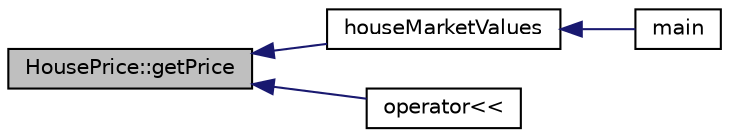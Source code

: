 digraph "HousePrice::getPrice"
{
  bgcolor="transparent";
  edge [fontname="Helvetica",fontsize="10",labelfontname="Helvetica",labelfontsize="10"];
  node [fontname="Helvetica",fontsize="10",shape=record];
  rankdir="LR";
  Node17 [label="HousePrice::getPrice",height=0.2,width=0.4,color="black", fillcolor="grey75", style="filled", fontcolor="black"];
  Node17 -> Node18 [dir="back",color="midnightblue",fontsize="10",style="solid"];
  Node18 [label="houseMarketValues",height=0.2,width=0.4,color="black",URL="$_house_func_8h.html#a54a9a75d44717adc1999ad71ec7d96be"];
  Node18 -> Node19 [dir="back",color="midnightblue",fontsize="10",style="solid"];
  Node19 [label="main",height=0.2,width=0.4,color="black",URL="$main_8cpp.html#a0ddf1224851353fc92bfbff6f499fa97"];
  Node17 -> Node20 [dir="back",color="midnightblue",fontsize="10",style="solid"];
  Node20 [label="operator\<\<",height=0.2,width=0.4,color="black",URL="$_house_price_8h.html#a269220a75e84125dbde9cfec050150a4"];
}
